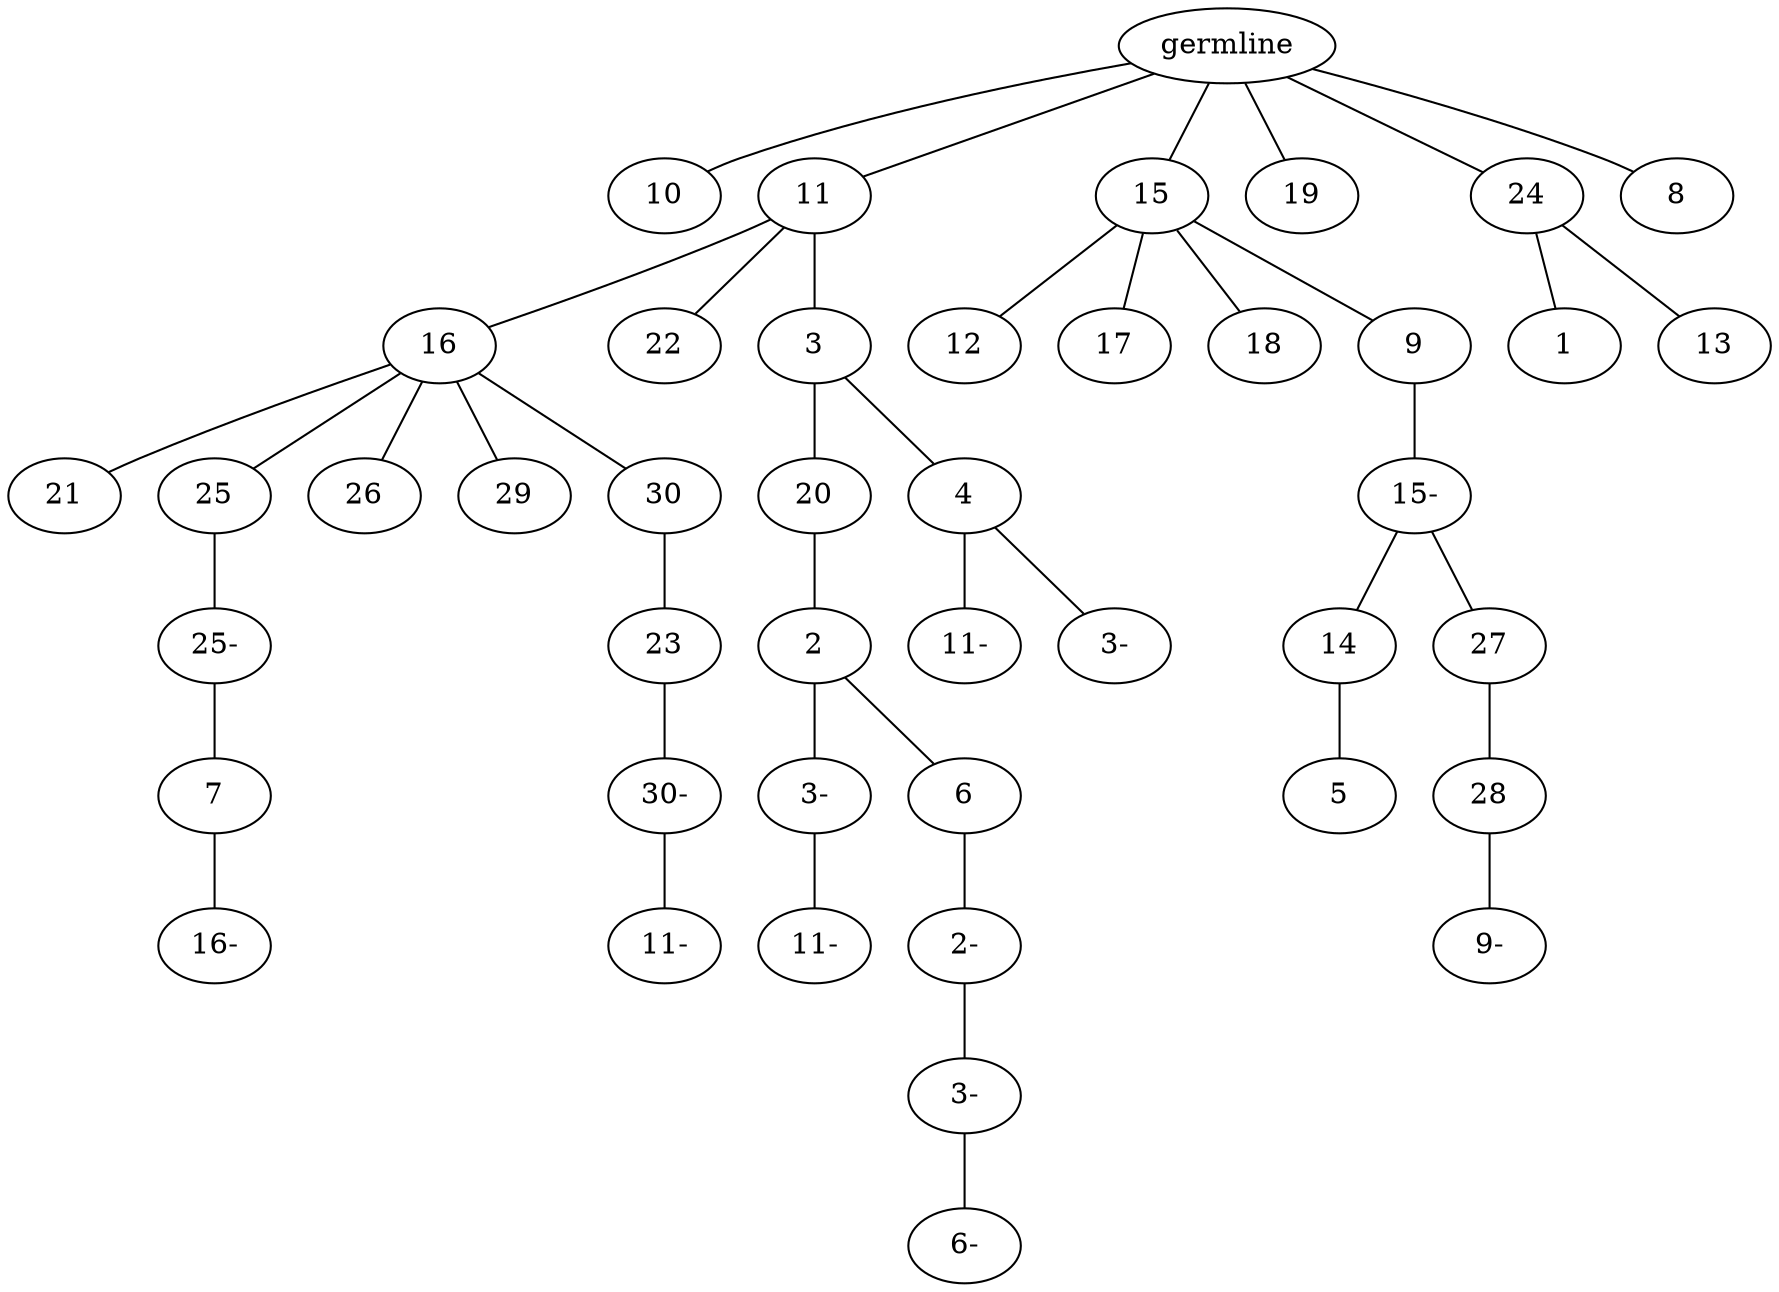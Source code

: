 graph tree {
    "140085566006944" [label="germline"];
    "140085564993600" [label="10"];
    "140085565586304" [label="11"];
    "140085565586112" [label="16"];
    "140085565631360" [label="21"];
    "140085565629008" [label="25"];
    "140085565630784" [label="25-"];
    "140085565630304" [label="7"];
    "140085565631984" [label="16-"];
    "140085565629296" [label="26"];
    "140085565630064" [label="29"];
    "140085565629728" [label="30"];
    "140085565630112" [label="23"];
    "140085565633824" [label="30-"];
    "140085565636560" [label="11-"];
    "140085565585296" [label="22"];
    "140085565585680" [label="3"];
    "140085565629344" [label="20"];
    "140085565635936" [label="2"];
    "140085565633392" [label="3-"];
    "140085565636176" [label="11-"];
    "140085565635552" [label="6"];
    "140085565633296" [label="2-"];
    "140085565638544" [label="3-"];
    "140085565638640" [label="6-"];
    "140085565631888" [label="4"];
    "140085565633104" [label="11-"];
    "140085565632624" [label="3-"];
    "140085565586352" [label="15"];
    "140085565587024" [label="12"];
    "140085565585200" [label="17"];
    "140085565634304" [label="18"];
    "140085565635840" [label="9"];
    "140085565638880" [label="15-"];
    "140085565638448" [label="14"];
    "140085565575952" [label="5"];
    "140085565563232" [label="27"];
    "140085565575568" [label="28"];
    "140085565576576" [label="9-"];
    "140085565628912" [label="19"];
    "140085565563040" [label="24"];
    "140085565578928" [label="1"];
    "140085565578016" [label="13"];
    "140085565566688" [label="8"];
    "140085566006944" -- "140085564993600";
    "140085566006944" -- "140085565586304";
    "140085566006944" -- "140085565586352";
    "140085566006944" -- "140085565628912";
    "140085566006944" -- "140085565563040";
    "140085566006944" -- "140085565566688";
    "140085565586304" -- "140085565586112";
    "140085565586304" -- "140085565585296";
    "140085565586304" -- "140085565585680";
    "140085565586112" -- "140085565631360";
    "140085565586112" -- "140085565629008";
    "140085565586112" -- "140085565629296";
    "140085565586112" -- "140085565630064";
    "140085565586112" -- "140085565629728";
    "140085565629008" -- "140085565630784";
    "140085565630784" -- "140085565630304";
    "140085565630304" -- "140085565631984";
    "140085565629728" -- "140085565630112";
    "140085565630112" -- "140085565633824";
    "140085565633824" -- "140085565636560";
    "140085565585680" -- "140085565629344";
    "140085565585680" -- "140085565631888";
    "140085565629344" -- "140085565635936";
    "140085565635936" -- "140085565633392";
    "140085565635936" -- "140085565635552";
    "140085565633392" -- "140085565636176";
    "140085565635552" -- "140085565633296";
    "140085565633296" -- "140085565638544";
    "140085565638544" -- "140085565638640";
    "140085565631888" -- "140085565633104";
    "140085565631888" -- "140085565632624";
    "140085565586352" -- "140085565587024";
    "140085565586352" -- "140085565585200";
    "140085565586352" -- "140085565634304";
    "140085565586352" -- "140085565635840";
    "140085565635840" -- "140085565638880";
    "140085565638880" -- "140085565638448";
    "140085565638880" -- "140085565563232";
    "140085565638448" -- "140085565575952";
    "140085565563232" -- "140085565575568";
    "140085565575568" -- "140085565576576";
    "140085565563040" -- "140085565578928";
    "140085565563040" -- "140085565578016";
}
